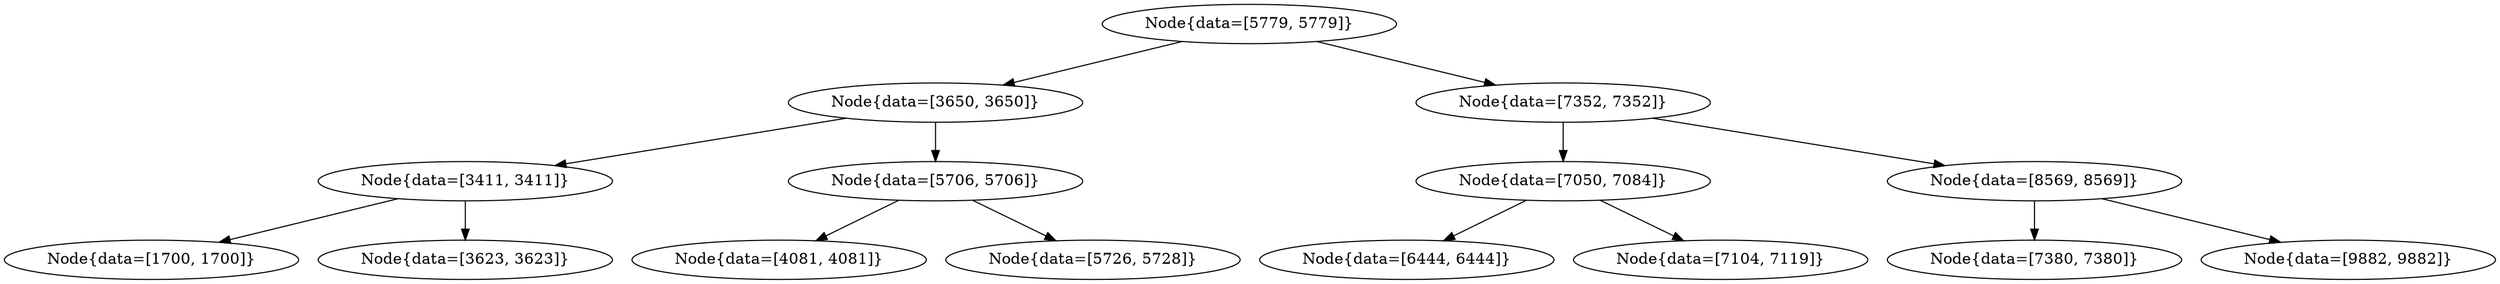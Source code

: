 digraph G{
1421812505 [label="Node{data=[5779, 5779]}"]
1421812505 -> 2101733204
2101733204 [label="Node{data=[3650, 3650]}"]
2101733204 -> 379784550
379784550 [label="Node{data=[3411, 3411]}"]
379784550 -> 557828071
557828071 [label="Node{data=[1700, 1700]}"]
379784550 -> 204836658
204836658 [label="Node{data=[3623, 3623]}"]
2101733204 -> 1578673831
1578673831 [label="Node{data=[5706, 5706]}"]
1578673831 -> 1348356159
1348356159 [label="Node{data=[4081, 4081]}"]
1578673831 -> 260160812
260160812 [label="Node{data=[5726, 5728]}"]
1421812505 -> 804126705
804126705 [label="Node{data=[7352, 7352]}"]
804126705 -> 886790453
886790453 [label="Node{data=[7050, 7084]}"]
886790453 -> 375840801
375840801 [label="Node{data=[6444, 6444]}"]
886790453 -> 344741660
344741660 [label="Node{data=[7104, 7119]}"]
804126705 -> 1415454731
1415454731 [label="Node{data=[8569, 8569]}"]
1415454731 -> 975358276
975358276 [label="Node{data=[7380, 7380]}"]
1415454731 -> 459555273
459555273 [label="Node{data=[9882, 9882]}"]
}